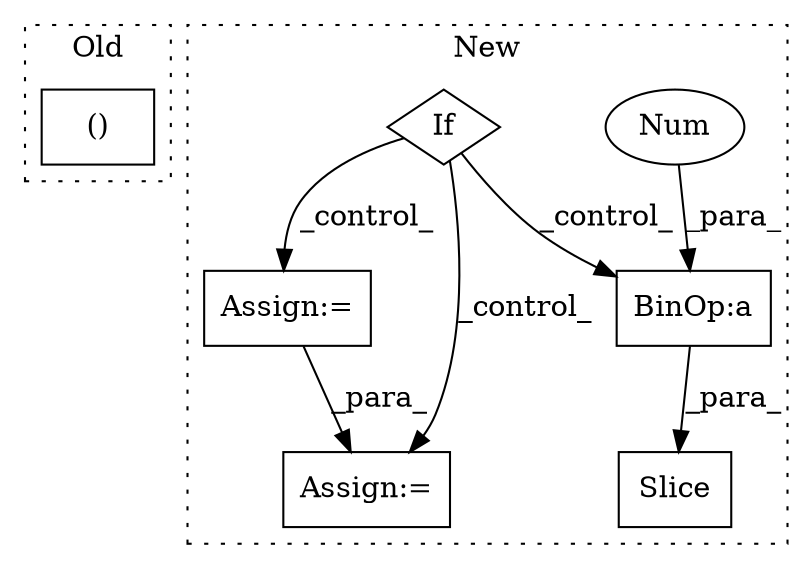 digraph G {
subgraph cluster0 {
1 [label="()" a="54" s="4386" l="3" shape="box"];
label = "Old";
style="dotted";
}
subgraph cluster1 {
2 [label="Slice" a="80" s="4475" l="1" shape="box"];
3 [label="BinOp:a" a="82" s="4376" l="16" shape="box"];
4 [label="Num" a="76" s="4392" l="1" shape="ellipse"];
5 [label="If" a="96" s="4301,4320" l="3,14" shape="diamond"];
6 [label="Assign:=" a="68" s="4335" l="3" shape="box"];
7 [label="Assign:=" a="68" s="4655" l="3" shape="box"];
label = "New";
style="dotted";
}
3 -> 2 [label="_para_"];
4 -> 3 [label="_para_"];
5 -> 6 [label="_control_"];
5 -> 3 [label="_control_"];
5 -> 7 [label="_control_"];
6 -> 7 [label="_para_"];
}